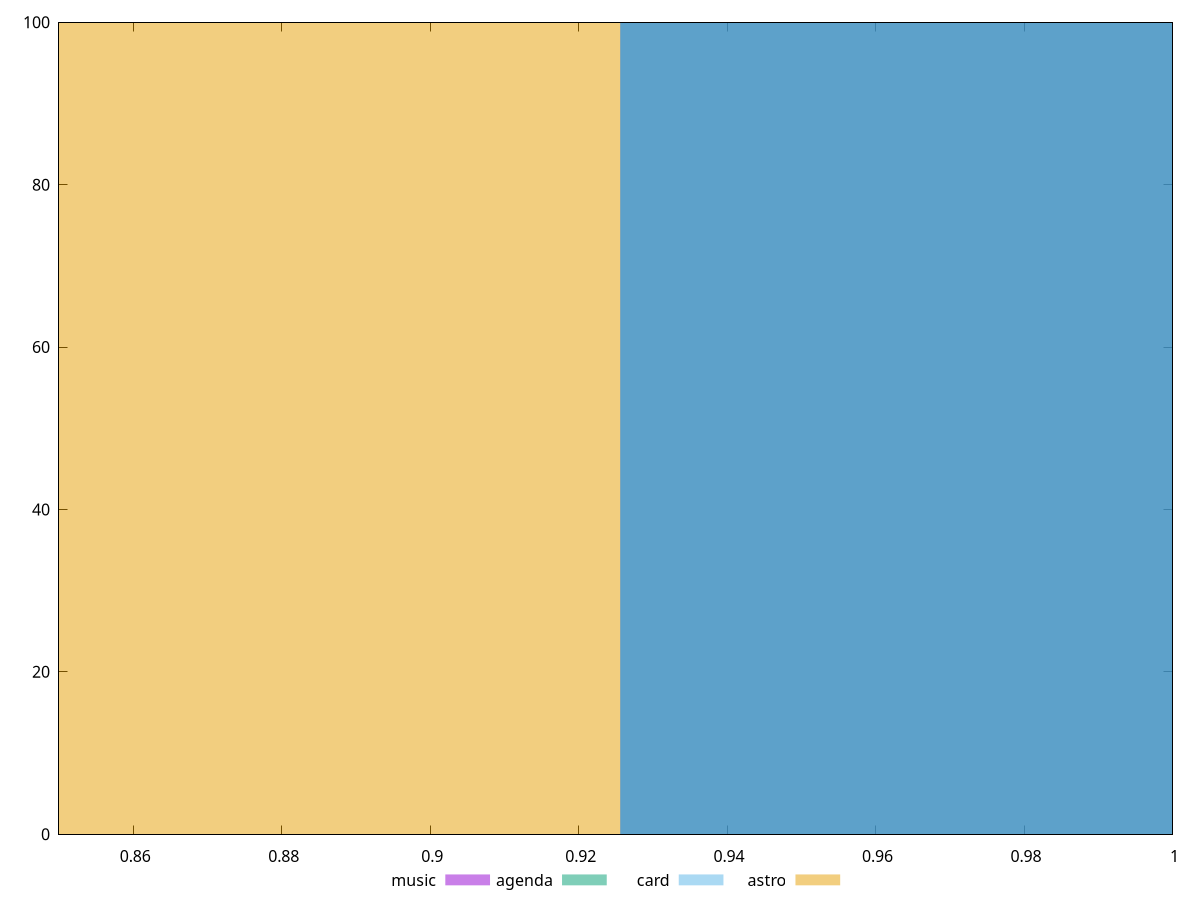 reset

$music <<EOF
0.9800518612653497 100
EOF

$agenda <<EOF
0.9800518612653497 100
EOF

$card <<EOF
0.9800518612653497 100
EOF

$astro <<EOF
0.8711572100136442 100
EOF

set key outside below
set boxwidth 0.10889465125170553
set xrange [0.85:1]
set yrange [0:100]
set trange [0:100]
set style fill transparent solid 0.5 noborder
set terminal svg size 640, 520 enhanced background rgb 'white'
set output "reports/report_00032_2021-02-25T10-28-15.087Z/first-contentful-paint/comparison/histogram/all_score.svg"

plot $music title "music" with boxes, \
     $agenda title "agenda" with boxes, \
     $card title "card" with boxes, \
     $astro title "astro" with boxes

reset
